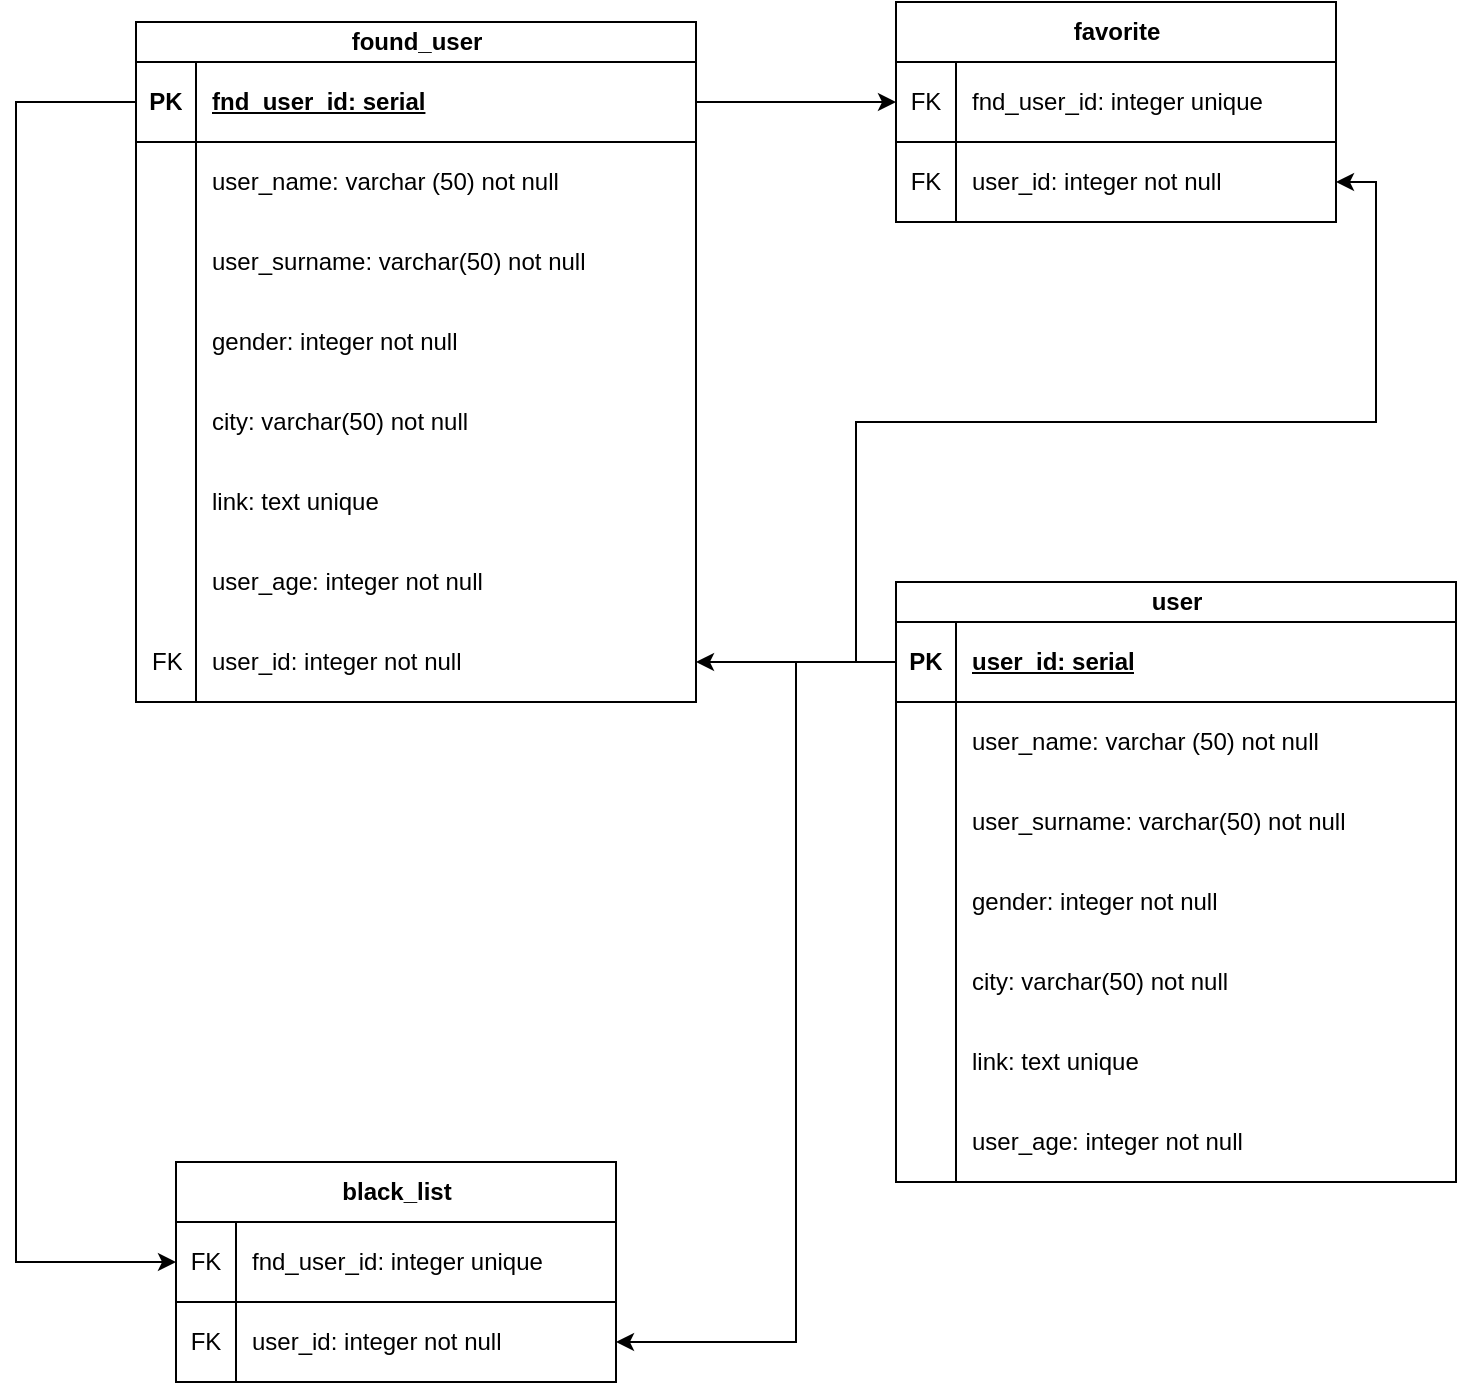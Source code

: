 <mxfile version="21.2.8" type="device">
  <diagram name="Страница 1" id="Z1e_lNwHvIWqN-h96JEW">
    <mxGraphModel dx="1480" dy="879" grid="1" gridSize="10" guides="1" tooltips="1" connect="1" arrows="1" fold="1" page="1" pageScale="1" pageWidth="827" pageHeight="1169" math="0" shadow="0">
      <root>
        <mxCell id="0" />
        <mxCell id="1" parent="0" />
        <mxCell id="0R_yEcBQId-Yk7SrvQLd-1" value="found_user" style="shape=table;startSize=20;container=1;collapsible=1;childLayout=tableLayout;fixedRows=1;rowLines=0;fontStyle=1;align=center;resizeLast=1;html=1;strokeColor=default;" parent="1" vertex="1">
          <mxGeometry x="100" y="370" width="280" height="340" as="geometry" />
        </mxCell>
        <mxCell id="0R_yEcBQId-Yk7SrvQLd-2" value="" style="shape=tableRow;horizontal=0;startSize=0;swimlaneHead=0;swimlaneBody=0;fillColor=none;collapsible=0;dropTarget=0;points=[[0,0.5],[1,0.5]];portConstraint=eastwest;top=0;left=0;right=0;bottom=1;" parent="0R_yEcBQId-Yk7SrvQLd-1" vertex="1">
          <mxGeometry y="20" width="280" height="40" as="geometry" />
        </mxCell>
        <mxCell id="0R_yEcBQId-Yk7SrvQLd-3" value="PK" style="shape=partialRectangle;connectable=0;fillColor=none;top=0;left=0;bottom=0;right=0;fontStyle=1;overflow=hidden;whiteSpace=wrap;html=1;" parent="0R_yEcBQId-Yk7SrvQLd-2" vertex="1">
          <mxGeometry width="30" height="40" as="geometry">
            <mxRectangle width="30" height="40" as="alternateBounds" />
          </mxGeometry>
        </mxCell>
        <mxCell id="0R_yEcBQId-Yk7SrvQLd-4" value="fnd_user_id: serial" style="shape=partialRectangle;connectable=0;fillColor=none;top=0;left=0;bottom=0;right=0;align=left;spacingLeft=6;fontStyle=5;overflow=hidden;whiteSpace=wrap;html=1;" parent="0R_yEcBQId-Yk7SrvQLd-2" vertex="1">
          <mxGeometry x="30" width="250" height="40" as="geometry">
            <mxRectangle width="250" height="40" as="alternateBounds" />
          </mxGeometry>
        </mxCell>
        <mxCell id="0R_yEcBQId-Yk7SrvQLd-5" value="" style="shape=tableRow;horizontal=0;startSize=0;swimlaneHead=0;swimlaneBody=0;fillColor=none;collapsible=0;dropTarget=0;points=[[0,0.5],[1,0.5]];portConstraint=eastwest;top=0;left=0;right=0;bottom=0;" parent="0R_yEcBQId-Yk7SrvQLd-1" vertex="1">
          <mxGeometry y="60" width="280" height="40" as="geometry" />
        </mxCell>
        <mxCell id="0R_yEcBQId-Yk7SrvQLd-6" value="" style="shape=partialRectangle;connectable=0;fillColor=none;top=0;left=0;bottom=0;right=0;editable=1;overflow=hidden;whiteSpace=wrap;html=1;" parent="0R_yEcBQId-Yk7SrvQLd-5" vertex="1">
          <mxGeometry width="30" height="40" as="geometry">
            <mxRectangle width="30" height="40" as="alternateBounds" />
          </mxGeometry>
        </mxCell>
        <mxCell id="0R_yEcBQId-Yk7SrvQLd-7" value="user_name: varchar (50) not null" style="shape=partialRectangle;connectable=0;fillColor=none;top=0;left=0;bottom=0;right=0;align=left;spacingLeft=6;overflow=hidden;whiteSpace=wrap;html=1;dashed=1;dashPattern=8 8;" parent="0R_yEcBQId-Yk7SrvQLd-5" vertex="1">
          <mxGeometry x="30" width="250" height="40" as="geometry">
            <mxRectangle width="250" height="40" as="alternateBounds" />
          </mxGeometry>
        </mxCell>
        <mxCell id="0R_yEcBQId-Yk7SrvQLd-8" value="" style="shape=tableRow;horizontal=0;startSize=0;swimlaneHead=0;swimlaneBody=0;fillColor=none;collapsible=0;dropTarget=0;points=[[0,0.5],[1,0.5]];portConstraint=eastwest;top=0;left=0;right=0;bottom=0;" parent="0R_yEcBQId-Yk7SrvQLd-1" vertex="1">
          <mxGeometry y="100" width="280" height="40" as="geometry" />
        </mxCell>
        <mxCell id="0R_yEcBQId-Yk7SrvQLd-9" value="" style="shape=partialRectangle;connectable=0;fillColor=none;top=0;left=0;bottom=0;right=0;editable=1;overflow=hidden;whiteSpace=wrap;html=1;" parent="0R_yEcBQId-Yk7SrvQLd-8" vertex="1">
          <mxGeometry width="30" height="40" as="geometry">
            <mxRectangle width="30" height="40" as="alternateBounds" />
          </mxGeometry>
        </mxCell>
        <mxCell id="0R_yEcBQId-Yk7SrvQLd-10" value="user_surname: varchar(50) not null" style="shape=partialRectangle;connectable=0;fillColor=none;top=0;left=0;bottom=0;right=0;align=left;spacingLeft=6;overflow=hidden;whiteSpace=wrap;html=1;" parent="0R_yEcBQId-Yk7SrvQLd-8" vertex="1">
          <mxGeometry x="30" width="250" height="40" as="geometry">
            <mxRectangle width="250" height="40" as="alternateBounds" />
          </mxGeometry>
        </mxCell>
        <mxCell id="0R_yEcBQId-Yk7SrvQLd-11" value="" style="shape=tableRow;horizontal=0;startSize=0;swimlaneHead=0;swimlaneBody=0;fillColor=none;collapsible=0;dropTarget=0;points=[[0,0.5],[1,0.5]];portConstraint=eastwest;top=0;left=0;right=0;bottom=0;" parent="0R_yEcBQId-Yk7SrvQLd-1" vertex="1">
          <mxGeometry y="140" width="280" height="40" as="geometry" />
        </mxCell>
        <mxCell id="0R_yEcBQId-Yk7SrvQLd-12" value="" style="shape=partialRectangle;connectable=0;fillColor=none;top=0;left=0;bottom=0;right=0;editable=1;overflow=hidden;whiteSpace=wrap;html=1;" parent="0R_yEcBQId-Yk7SrvQLd-11" vertex="1">
          <mxGeometry width="30" height="40" as="geometry">
            <mxRectangle width="30" height="40" as="alternateBounds" />
          </mxGeometry>
        </mxCell>
        <mxCell id="0R_yEcBQId-Yk7SrvQLd-13" value="gender: integer not null" style="shape=partialRectangle;connectable=0;fillColor=none;top=0;left=0;bottom=0;right=0;align=left;spacingLeft=6;overflow=hidden;whiteSpace=wrap;html=1;" parent="0R_yEcBQId-Yk7SrvQLd-11" vertex="1">
          <mxGeometry x="30" width="250" height="40" as="geometry">
            <mxRectangle width="250" height="40" as="alternateBounds" />
          </mxGeometry>
        </mxCell>
        <mxCell id="0R_yEcBQId-Yk7SrvQLd-14" value="" style="shape=tableRow;horizontal=0;startSize=0;swimlaneHead=0;swimlaneBody=0;fillColor=none;collapsible=0;dropTarget=0;points=[[0,0.5],[1,0.5]];portConstraint=eastwest;top=0;left=0;right=0;bottom=0;" parent="0R_yEcBQId-Yk7SrvQLd-1" vertex="1">
          <mxGeometry y="180" width="280" height="40" as="geometry" />
        </mxCell>
        <mxCell id="0R_yEcBQId-Yk7SrvQLd-15" value="" style="shape=partialRectangle;connectable=0;fillColor=none;top=0;left=0;bottom=0;right=0;editable=1;overflow=hidden;whiteSpace=wrap;html=1;" parent="0R_yEcBQId-Yk7SrvQLd-14" vertex="1">
          <mxGeometry width="30" height="40" as="geometry">
            <mxRectangle width="30" height="40" as="alternateBounds" />
          </mxGeometry>
        </mxCell>
        <mxCell id="0R_yEcBQId-Yk7SrvQLd-16" value="city: varchar(50) not null" style="shape=partialRectangle;connectable=0;fillColor=none;top=0;left=0;bottom=0;right=0;align=left;spacingLeft=6;overflow=hidden;whiteSpace=wrap;html=1;" parent="0R_yEcBQId-Yk7SrvQLd-14" vertex="1">
          <mxGeometry x="30" width="250" height="40" as="geometry">
            <mxRectangle width="250" height="40" as="alternateBounds" />
          </mxGeometry>
        </mxCell>
        <mxCell id="0R_yEcBQId-Yk7SrvQLd-17" value="" style="shape=tableRow;horizontal=0;startSize=0;swimlaneHead=0;swimlaneBody=0;fillColor=none;collapsible=0;dropTarget=0;points=[[0,0.5],[1,0.5]];portConstraint=eastwest;top=0;left=0;right=0;bottom=0;" parent="0R_yEcBQId-Yk7SrvQLd-1" vertex="1">
          <mxGeometry y="220" width="280" height="40" as="geometry" />
        </mxCell>
        <mxCell id="0R_yEcBQId-Yk7SrvQLd-18" value="" style="shape=partialRectangle;connectable=0;fillColor=none;top=0;left=0;bottom=0;right=0;editable=1;overflow=hidden;whiteSpace=wrap;html=1;" parent="0R_yEcBQId-Yk7SrvQLd-17" vertex="1">
          <mxGeometry width="30" height="40" as="geometry">
            <mxRectangle width="30" height="40" as="alternateBounds" />
          </mxGeometry>
        </mxCell>
        <mxCell id="0R_yEcBQId-Yk7SrvQLd-19" value="link: text unique" style="shape=partialRectangle;connectable=0;fillColor=none;top=0;left=0;bottom=0;right=0;align=left;spacingLeft=6;overflow=hidden;whiteSpace=wrap;html=1;" parent="0R_yEcBQId-Yk7SrvQLd-17" vertex="1">
          <mxGeometry x="30" width="250" height="40" as="geometry">
            <mxRectangle width="250" height="40" as="alternateBounds" />
          </mxGeometry>
        </mxCell>
        <mxCell id="0R_yEcBQId-Yk7SrvQLd-20" value="" style="shape=tableRow;horizontal=0;startSize=0;swimlaneHead=0;swimlaneBody=0;fillColor=none;collapsible=0;dropTarget=0;points=[[0,0.5],[1,0.5]];portConstraint=eastwest;top=0;left=0;right=0;bottom=0;" parent="0R_yEcBQId-Yk7SrvQLd-1" vertex="1">
          <mxGeometry y="260" width="280" height="40" as="geometry" />
        </mxCell>
        <mxCell id="0R_yEcBQId-Yk7SrvQLd-21" value="" style="shape=partialRectangle;connectable=0;fillColor=none;top=0;left=0;bottom=0;right=0;editable=1;overflow=hidden;whiteSpace=wrap;html=1;" parent="0R_yEcBQId-Yk7SrvQLd-20" vertex="1">
          <mxGeometry width="30" height="40" as="geometry">
            <mxRectangle width="30" height="40" as="alternateBounds" />
          </mxGeometry>
        </mxCell>
        <mxCell id="0R_yEcBQId-Yk7SrvQLd-22" value="user_age: integer not null" style="shape=partialRectangle;connectable=0;fillColor=none;top=0;left=0;bottom=0;right=0;align=left;spacingLeft=6;overflow=hidden;whiteSpace=wrap;html=1;" parent="0R_yEcBQId-Yk7SrvQLd-20" vertex="1">
          <mxGeometry x="30" width="250" height="40" as="geometry">
            <mxRectangle width="250" height="40" as="alternateBounds" />
          </mxGeometry>
        </mxCell>
        <mxCell id="0R_yEcBQId-Yk7SrvQLd-53" value="" style="shape=tableRow;horizontal=0;startSize=0;swimlaneHead=0;swimlaneBody=0;fillColor=none;collapsible=0;dropTarget=0;points=[[0,0.5],[1,0.5]];portConstraint=eastwest;top=0;left=0;right=0;bottom=0;" parent="0R_yEcBQId-Yk7SrvQLd-1" vertex="1">
          <mxGeometry y="300" width="280" height="40" as="geometry" />
        </mxCell>
        <mxCell id="0R_yEcBQId-Yk7SrvQLd-54" value="" style="shape=partialRectangle;connectable=0;fillColor=none;top=0;left=0;bottom=0;right=0;editable=1;overflow=hidden;whiteSpace=wrap;html=1;" parent="0R_yEcBQId-Yk7SrvQLd-53" vertex="1">
          <mxGeometry width="30" height="40" as="geometry">
            <mxRectangle width="30" height="40" as="alternateBounds" />
          </mxGeometry>
        </mxCell>
        <mxCell id="0R_yEcBQId-Yk7SrvQLd-55" value="user_id: integer not null" style="shape=partialRectangle;connectable=0;fillColor=none;top=0;left=0;bottom=0;right=0;align=left;spacingLeft=6;overflow=hidden;whiteSpace=wrap;html=1;" parent="0R_yEcBQId-Yk7SrvQLd-53" vertex="1">
          <mxGeometry x="30" width="250" height="40" as="geometry">
            <mxRectangle width="250" height="40" as="alternateBounds" />
          </mxGeometry>
        </mxCell>
        <mxCell id="0R_yEcBQId-Yk7SrvQLd-24" value="" style="shape=tableRow;horizontal=0;startSize=0;swimlaneHead=0;swimlaneBody=0;fillColor=none;collapsible=0;dropTarget=0;points=[[0,0.5],[1,0.5]];portConstraint=eastwest;top=0;left=0;right=0;bottom=0;" parent="1" vertex="1">
          <mxGeometry x="160" y="510" width="280" height="40" as="geometry" />
        </mxCell>
        <mxCell id="0R_yEcBQId-Yk7SrvQLd-25" value="" style="shape=partialRectangle;connectable=0;fillColor=none;top=0;left=0;bottom=0;right=0;editable=1;overflow=hidden;whiteSpace=wrap;html=1;" parent="0R_yEcBQId-Yk7SrvQLd-24" vertex="1">
          <mxGeometry width="30" height="40" as="geometry">
            <mxRectangle width="30" height="40" as="alternateBounds" />
          </mxGeometry>
        </mxCell>
        <mxCell id="0R_yEcBQId-Yk7SrvQLd-28" value="user" style="shape=table;startSize=20;container=1;collapsible=1;childLayout=tableLayout;fixedRows=1;rowLines=0;fontStyle=1;align=center;resizeLast=1;html=1;strokeColor=default;" parent="1" vertex="1">
          <mxGeometry x="480" y="650" width="280" height="300" as="geometry" />
        </mxCell>
        <mxCell id="0R_yEcBQId-Yk7SrvQLd-29" value="" style="shape=tableRow;horizontal=0;startSize=0;swimlaneHead=0;swimlaneBody=0;fillColor=none;collapsible=0;dropTarget=0;points=[[0,0.5],[1,0.5]];portConstraint=eastwest;top=0;left=0;right=0;bottom=1;" parent="0R_yEcBQId-Yk7SrvQLd-28" vertex="1">
          <mxGeometry y="20" width="280" height="40" as="geometry" />
        </mxCell>
        <mxCell id="0R_yEcBQId-Yk7SrvQLd-30" value="PK" style="shape=partialRectangle;connectable=0;fillColor=none;top=0;left=0;bottom=0;right=0;fontStyle=1;overflow=hidden;whiteSpace=wrap;html=1;" parent="0R_yEcBQId-Yk7SrvQLd-29" vertex="1">
          <mxGeometry width="30" height="40" as="geometry">
            <mxRectangle width="30" height="40" as="alternateBounds" />
          </mxGeometry>
        </mxCell>
        <mxCell id="0R_yEcBQId-Yk7SrvQLd-31" value="user_id: serial" style="shape=partialRectangle;connectable=0;fillColor=none;top=0;left=0;bottom=0;right=0;align=left;spacingLeft=6;fontStyle=5;overflow=hidden;whiteSpace=wrap;html=1;" parent="0R_yEcBQId-Yk7SrvQLd-29" vertex="1">
          <mxGeometry x="30" width="250" height="40" as="geometry">
            <mxRectangle width="250" height="40" as="alternateBounds" />
          </mxGeometry>
        </mxCell>
        <mxCell id="0R_yEcBQId-Yk7SrvQLd-32" value="" style="shape=tableRow;horizontal=0;startSize=0;swimlaneHead=0;swimlaneBody=0;fillColor=none;collapsible=0;dropTarget=0;points=[[0,0.5],[1,0.5]];portConstraint=eastwest;top=0;left=0;right=0;bottom=0;" parent="0R_yEcBQId-Yk7SrvQLd-28" vertex="1">
          <mxGeometry y="60" width="280" height="40" as="geometry" />
        </mxCell>
        <mxCell id="0R_yEcBQId-Yk7SrvQLd-33" value="" style="shape=partialRectangle;connectable=0;fillColor=none;top=0;left=0;bottom=0;right=0;editable=1;overflow=hidden;whiteSpace=wrap;html=1;" parent="0R_yEcBQId-Yk7SrvQLd-32" vertex="1">
          <mxGeometry width="30" height="40" as="geometry">
            <mxRectangle width="30" height="40" as="alternateBounds" />
          </mxGeometry>
        </mxCell>
        <mxCell id="0R_yEcBQId-Yk7SrvQLd-34" value="user_name: varchar (50) not null" style="shape=partialRectangle;connectable=0;fillColor=none;top=0;left=0;bottom=0;right=0;align=left;spacingLeft=6;overflow=hidden;whiteSpace=wrap;html=1;dashed=1;dashPattern=8 8;" parent="0R_yEcBQId-Yk7SrvQLd-32" vertex="1">
          <mxGeometry x="30" width="250" height="40" as="geometry">
            <mxRectangle width="250" height="40" as="alternateBounds" />
          </mxGeometry>
        </mxCell>
        <mxCell id="0R_yEcBQId-Yk7SrvQLd-35" value="" style="shape=tableRow;horizontal=0;startSize=0;swimlaneHead=0;swimlaneBody=0;fillColor=none;collapsible=0;dropTarget=0;points=[[0,0.5],[1,0.5]];portConstraint=eastwest;top=0;left=0;right=0;bottom=0;" parent="0R_yEcBQId-Yk7SrvQLd-28" vertex="1">
          <mxGeometry y="100" width="280" height="40" as="geometry" />
        </mxCell>
        <mxCell id="0R_yEcBQId-Yk7SrvQLd-36" value="" style="shape=partialRectangle;connectable=0;fillColor=none;top=0;left=0;bottom=0;right=0;editable=1;overflow=hidden;whiteSpace=wrap;html=1;" parent="0R_yEcBQId-Yk7SrvQLd-35" vertex="1">
          <mxGeometry width="30" height="40" as="geometry">
            <mxRectangle width="30" height="40" as="alternateBounds" />
          </mxGeometry>
        </mxCell>
        <mxCell id="0R_yEcBQId-Yk7SrvQLd-37" value="user_surname: varchar(50) not null" style="shape=partialRectangle;connectable=0;fillColor=none;top=0;left=0;bottom=0;right=0;align=left;spacingLeft=6;overflow=hidden;whiteSpace=wrap;html=1;" parent="0R_yEcBQId-Yk7SrvQLd-35" vertex="1">
          <mxGeometry x="30" width="250" height="40" as="geometry">
            <mxRectangle width="250" height="40" as="alternateBounds" />
          </mxGeometry>
        </mxCell>
        <mxCell id="0R_yEcBQId-Yk7SrvQLd-38" value="" style="shape=tableRow;horizontal=0;startSize=0;swimlaneHead=0;swimlaneBody=0;fillColor=none;collapsible=0;dropTarget=0;points=[[0,0.5],[1,0.5]];portConstraint=eastwest;top=0;left=0;right=0;bottom=0;" parent="0R_yEcBQId-Yk7SrvQLd-28" vertex="1">
          <mxGeometry y="140" width="280" height="40" as="geometry" />
        </mxCell>
        <mxCell id="0R_yEcBQId-Yk7SrvQLd-39" value="" style="shape=partialRectangle;connectable=0;fillColor=none;top=0;left=0;bottom=0;right=0;editable=1;overflow=hidden;whiteSpace=wrap;html=1;" parent="0R_yEcBQId-Yk7SrvQLd-38" vertex="1">
          <mxGeometry width="30" height="40" as="geometry">
            <mxRectangle width="30" height="40" as="alternateBounds" />
          </mxGeometry>
        </mxCell>
        <mxCell id="0R_yEcBQId-Yk7SrvQLd-40" value="gender: integer not null" style="shape=partialRectangle;connectable=0;fillColor=none;top=0;left=0;bottom=0;right=0;align=left;spacingLeft=6;overflow=hidden;whiteSpace=wrap;html=1;" parent="0R_yEcBQId-Yk7SrvQLd-38" vertex="1">
          <mxGeometry x="30" width="250" height="40" as="geometry">
            <mxRectangle width="250" height="40" as="alternateBounds" />
          </mxGeometry>
        </mxCell>
        <mxCell id="0R_yEcBQId-Yk7SrvQLd-41" value="" style="shape=tableRow;horizontal=0;startSize=0;swimlaneHead=0;swimlaneBody=0;fillColor=none;collapsible=0;dropTarget=0;points=[[0,0.5],[1,0.5]];portConstraint=eastwest;top=0;left=0;right=0;bottom=0;" parent="0R_yEcBQId-Yk7SrvQLd-28" vertex="1">
          <mxGeometry y="180" width="280" height="40" as="geometry" />
        </mxCell>
        <mxCell id="0R_yEcBQId-Yk7SrvQLd-42" value="" style="shape=partialRectangle;connectable=0;fillColor=none;top=0;left=0;bottom=0;right=0;editable=1;overflow=hidden;whiteSpace=wrap;html=1;" parent="0R_yEcBQId-Yk7SrvQLd-41" vertex="1">
          <mxGeometry width="30" height="40" as="geometry">
            <mxRectangle width="30" height="40" as="alternateBounds" />
          </mxGeometry>
        </mxCell>
        <mxCell id="0R_yEcBQId-Yk7SrvQLd-43" value="city: varchar(50) not null" style="shape=partialRectangle;connectable=0;fillColor=none;top=0;left=0;bottom=0;right=0;align=left;spacingLeft=6;overflow=hidden;whiteSpace=wrap;html=1;" parent="0R_yEcBQId-Yk7SrvQLd-41" vertex="1">
          <mxGeometry x="30" width="250" height="40" as="geometry">
            <mxRectangle width="250" height="40" as="alternateBounds" />
          </mxGeometry>
        </mxCell>
        <mxCell id="0R_yEcBQId-Yk7SrvQLd-44" value="" style="shape=tableRow;horizontal=0;startSize=0;swimlaneHead=0;swimlaneBody=0;fillColor=none;collapsible=0;dropTarget=0;points=[[0,0.5],[1,0.5]];portConstraint=eastwest;top=0;left=0;right=0;bottom=0;" parent="0R_yEcBQId-Yk7SrvQLd-28" vertex="1">
          <mxGeometry y="220" width="280" height="40" as="geometry" />
        </mxCell>
        <mxCell id="0R_yEcBQId-Yk7SrvQLd-45" value="" style="shape=partialRectangle;connectable=0;fillColor=none;top=0;left=0;bottom=0;right=0;editable=1;overflow=hidden;whiteSpace=wrap;html=1;" parent="0R_yEcBQId-Yk7SrvQLd-44" vertex="1">
          <mxGeometry width="30" height="40" as="geometry">
            <mxRectangle width="30" height="40" as="alternateBounds" />
          </mxGeometry>
        </mxCell>
        <mxCell id="0R_yEcBQId-Yk7SrvQLd-46" value="link: text unique" style="shape=partialRectangle;connectable=0;fillColor=none;top=0;left=0;bottom=0;right=0;align=left;spacingLeft=6;overflow=hidden;whiteSpace=wrap;html=1;" parent="0R_yEcBQId-Yk7SrvQLd-44" vertex="1">
          <mxGeometry x="30" width="250" height="40" as="geometry">
            <mxRectangle width="250" height="40" as="alternateBounds" />
          </mxGeometry>
        </mxCell>
        <mxCell id="0R_yEcBQId-Yk7SrvQLd-47" value="" style="shape=tableRow;horizontal=0;startSize=0;swimlaneHead=0;swimlaneBody=0;fillColor=none;collapsible=0;dropTarget=0;points=[[0,0.5],[1,0.5]];portConstraint=eastwest;top=0;left=0;right=0;bottom=0;" parent="0R_yEcBQId-Yk7SrvQLd-28" vertex="1">
          <mxGeometry y="260" width="280" height="40" as="geometry" />
        </mxCell>
        <mxCell id="0R_yEcBQId-Yk7SrvQLd-48" value="" style="shape=partialRectangle;connectable=0;fillColor=none;top=0;left=0;bottom=0;right=0;editable=1;overflow=hidden;whiteSpace=wrap;html=1;" parent="0R_yEcBQId-Yk7SrvQLd-47" vertex="1">
          <mxGeometry width="30" height="40" as="geometry">
            <mxRectangle width="30" height="40" as="alternateBounds" />
          </mxGeometry>
        </mxCell>
        <mxCell id="0R_yEcBQId-Yk7SrvQLd-49" value="user_age: integer not null" style="shape=partialRectangle;connectable=0;fillColor=none;top=0;left=0;bottom=0;right=0;align=left;spacingLeft=6;overflow=hidden;whiteSpace=wrap;html=1;" parent="0R_yEcBQId-Yk7SrvQLd-47" vertex="1">
          <mxGeometry x="30" width="250" height="40" as="geometry">
            <mxRectangle width="250" height="40" as="alternateBounds" />
          </mxGeometry>
        </mxCell>
        <mxCell id="0R_yEcBQId-Yk7SrvQLd-56" value="FK" style="shape=partialRectangle;connectable=0;fillColor=none;top=0;left=0;bottom=0;right=0;align=left;spacingLeft=6;overflow=hidden;whiteSpace=wrap;html=1;" parent="1" vertex="1">
          <mxGeometry x="100" y="670" width="30" height="40" as="geometry">
            <mxRectangle width="250" height="40" as="alternateBounds" />
          </mxGeometry>
        </mxCell>
        <mxCell id="0R_yEcBQId-Yk7SrvQLd-57" style="edgeStyle=orthogonalEdgeStyle;rounded=0;orthogonalLoop=1;jettySize=auto;html=1;entryX=1;entryY=0.5;entryDx=0;entryDy=0;" parent="1" source="0R_yEcBQId-Yk7SrvQLd-29" target="0R_yEcBQId-Yk7SrvQLd-53" edge="1">
          <mxGeometry relative="1" as="geometry" />
        </mxCell>
        <mxCell id="-UHCdatQMoS0jCVA1ep9-16" value="black_list" style="shape=table;startSize=30;container=1;collapsible=1;childLayout=tableLayout;fixedRows=1;rowLines=0;fontStyle=1;align=center;resizeLast=1;html=1;" vertex="1" parent="1">
          <mxGeometry x="120" y="940" width="220" height="110" as="geometry" />
        </mxCell>
        <mxCell id="-UHCdatQMoS0jCVA1ep9-17" value="" style="shape=tableRow;horizontal=0;startSize=0;swimlaneHead=0;swimlaneBody=0;fillColor=none;collapsible=0;dropTarget=0;points=[[0,0.5],[1,0.5]];portConstraint=eastwest;top=0;left=0;right=0;bottom=1;" vertex="1" parent="-UHCdatQMoS0jCVA1ep9-16">
          <mxGeometry y="30" width="220" height="40" as="geometry" />
        </mxCell>
        <mxCell id="-UHCdatQMoS0jCVA1ep9-18" value="FK" style="shape=partialRectangle;connectable=0;fillColor=none;top=0;left=0;bottom=0;right=0;fontStyle=0;overflow=hidden;whiteSpace=wrap;html=1;align=center;" vertex="1" parent="-UHCdatQMoS0jCVA1ep9-17">
          <mxGeometry width="30" height="40" as="geometry">
            <mxRectangle width="30" height="40" as="alternateBounds" />
          </mxGeometry>
        </mxCell>
        <mxCell id="-UHCdatQMoS0jCVA1ep9-19" value="fnd_user_id: integer unique" style="shape=partialRectangle;connectable=0;fillColor=none;top=0;left=0;bottom=0;right=0;align=left;spacingLeft=6;fontStyle=0;overflow=hidden;whiteSpace=wrap;html=1;" vertex="1" parent="-UHCdatQMoS0jCVA1ep9-17">
          <mxGeometry x="30" width="190" height="40" as="geometry">
            <mxRectangle width="190" height="40" as="alternateBounds" />
          </mxGeometry>
        </mxCell>
        <mxCell id="-UHCdatQMoS0jCVA1ep9-30" value="" style="shape=tableRow;horizontal=0;startSize=0;swimlaneHead=0;swimlaneBody=0;fillColor=none;collapsible=0;dropTarget=0;points=[[0,0.5],[1,0.5]];portConstraint=eastwest;top=0;left=0;right=0;bottom=1;" vertex="1" parent="-UHCdatQMoS0jCVA1ep9-16">
          <mxGeometry y="70" width="220" height="40" as="geometry" />
        </mxCell>
        <mxCell id="-UHCdatQMoS0jCVA1ep9-31" value="FK" style="shape=partialRectangle;connectable=0;fillColor=none;top=0;left=0;bottom=0;right=0;fontStyle=0;overflow=hidden;whiteSpace=wrap;html=1;align=center;" vertex="1" parent="-UHCdatQMoS0jCVA1ep9-30">
          <mxGeometry width="30" height="40" as="geometry">
            <mxRectangle width="30" height="40" as="alternateBounds" />
          </mxGeometry>
        </mxCell>
        <mxCell id="-UHCdatQMoS0jCVA1ep9-32" value="user_id: integer not null" style="shape=partialRectangle;connectable=0;fillColor=none;top=0;left=0;bottom=0;right=0;align=left;spacingLeft=6;fontStyle=0;overflow=hidden;whiteSpace=wrap;html=1;" vertex="1" parent="-UHCdatQMoS0jCVA1ep9-30">
          <mxGeometry x="30" width="190" height="40" as="geometry">
            <mxRectangle width="190" height="40" as="alternateBounds" />
          </mxGeometry>
        </mxCell>
        <mxCell id="-UHCdatQMoS0jCVA1ep9-34" value="favorite" style="shape=table;startSize=30;container=1;collapsible=1;childLayout=tableLayout;fixedRows=1;rowLines=0;fontStyle=1;align=center;resizeLast=1;html=1;" vertex="1" parent="1">
          <mxGeometry x="480" y="360" width="220" height="110" as="geometry" />
        </mxCell>
        <mxCell id="-UHCdatQMoS0jCVA1ep9-35" value="" style="shape=tableRow;horizontal=0;startSize=0;swimlaneHead=0;swimlaneBody=0;fillColor=none;collapsible=0;dropTarget=0;points=[[0,0.5],[1,0.5]];portConstraint=eastwest;top=0;left=0;right=0;bottom=1;" vertex="1" parent="-UHCdatQMoS0jCVA1ep9-34">
          <mxGeometry y="30" width="220" height="40" as="geometry" />
        </mxCell>
        <mxCell id="-UHCdatQMoS0jCVA1ep9-36" value="FK" style="shape=partialRectangle;connectable=0;fillColor=none;top=0;left=0;bottom=0;right=0;fontStyle=0;overflow=hidden;whiteSpace=wrap;html=1;align=center;" vertex="1" parent="-UHCdatQMoS0jCVA1ep9-35">
          <mxGeometry width="30" height="40" as="geometry">
            <mxRectangle width="30" height="40" as="alternateBounds" />
          </mxGeometry>
        </mxCell>
        <mxCell id="-UHCdatQMoS0jCVA1ep9-37" value="fnd_user_id: integer unique" style="shape=partialRectangle;connectable=0;fillColor=none;top=0;left=0;bottom=0;right=0;align=left;spacingLeft=6;fontStyle=0;overflow=hidden;whiteSpace=wrap;html=1;" vertex="1" parent="-UHCdatQMoS0jCVA1ep9-35">
          <mxGeometry x="30" width="190" height="40" as="geometry">
            <mxRectangle width="190" height="40" as="alternateBounds" />
          </mxGeometry>
        </mxCell>
        <mxCell id="-UHCdatQMoS0jCVA1ep9-38" value="" style="shape=tableRow;horizontal=0;startSize=0;swimlaneHead=0;swimlaneBody=0;fillColor=none;collapsible=0;dropTarget=0;points=[[0,0.5],[1,0.5]];portConstraint=eastwest;top=0;left=0;right=0;bottom=1;" vertex="1" parent="-UHCdatQMoS0jCVA1ep9-34">
          <mxGeometry y="70" width="220" height="40" as="geometry" />
        </mxCell>
        <mxCell id="-UHCdatQMoS0jCVA1ep9-39" value="FK" style="shape=partialRectangle;connectable=0;fillColor=none;top=0;left=0;bottom=0;right=0;fontStyle=0;overflow=hidden;whiteSpace=wrap;html=1;align=center;" vertex="1" parent="-UHCdatQMoS0jCVA1ep9-38">
          <mxGeometry width="30" height="40" as="geometry">
            <mxRectangle width="30" height="40" as="alternateBounds" />
          </mxGeometry>
        </mxCell>
        <mxCell id="-UHCdatQMoS0jCVA1ep9-40" value="user_id: integer not null" style="shape=partialRectangle;connectable=0;fillColor=none;top=0;left=0;bottom=0;right=0;align=left;spacingLeft=6;fontStyle=0;overflow=hidden;whiteSpace=wrap;html=1;" vertex="1" parent="-UHCdatQMoS0jCVA1ep9-38">
          <mxGeometry x="30" width="190" height="40" as="geometry">
            <mxRectangle width="190" height="40" as="alternateBounds" />
          </mxGeometry>
        </mxCell>
        <mxCell id="-UHCdatQMoS0jCVA1ep9-41" style="edgeStyle=orthogonalEdgeStyle;rounded=0;orthogonalLoop=1;jettySize=auto;html=1;" edge="1" parent="1" source="0R_yEcBQId-Yk7SrvQLd-2" target="-UHCdatQMoS0jCVA1ep9-35">
          <mxGeometry relative="1" as="geometry" />
        </mxCell>
        <mxCell id="-UHCdatQMoS0jCVA1ep9-42" style="edgeStyle=orthogonalEdgeStyle;rounded=0;orthogonalLoop=1;jettySize=auto;html=1;" edge="1" parent="1" source="0R_yEcBQId-Yk7SrvQLd-29" target="-UHCdatQMoS0jCVA1ep9-38">
          <mxGeometry relative="1" as="geometry" />
        </mxCell>
        <mxCell id="-UHCdatQMoS0jCVA1ep9-43" style="edgeStyle=orthogonalEdgeStyle;rounded=0;orthogonalLoop=1;jettySize=auto;html=1;" edge="1" parent="1" source="0R_yEcBQId-Yk7SrvQLd-29" target="-UHCdatQMoS0jCVA1ep9-30">
          <mxGeometry relative="1" as="geometry">
            <Array as="points">
              <mxPoint x="430" y="690" />
              <mxPoint x="430" y="1030" />
            </Array>
          </mxGeometry>
        </mxCell>
        <mxCell id="-UHCdatQMoS0jCVA1ep9-44" style="edgeStyle=orthogonalEdgeStyle;rounded=0;orthogonalLoop=1;jettySize=auto;html=1;entryX=0;entryY=0.5;entryDx=0;entryDy=0;" edge="1" parent="1" source="0R_yEcBQId-Yk7SrvQLd-2" target="-UHCdatQMoS0jCVA1ep9-17">
          <mxGeometry relative="1" as="geometry">
            <Array as="points">
              <mxPoint x="40" y="410" />
              <mxPoint x="40" y="990" />
            </Array>
          </mxGeometry>
        </mxCell>
      </root>
    </mxGraphModel>
  </diagram>
</mxfile>
